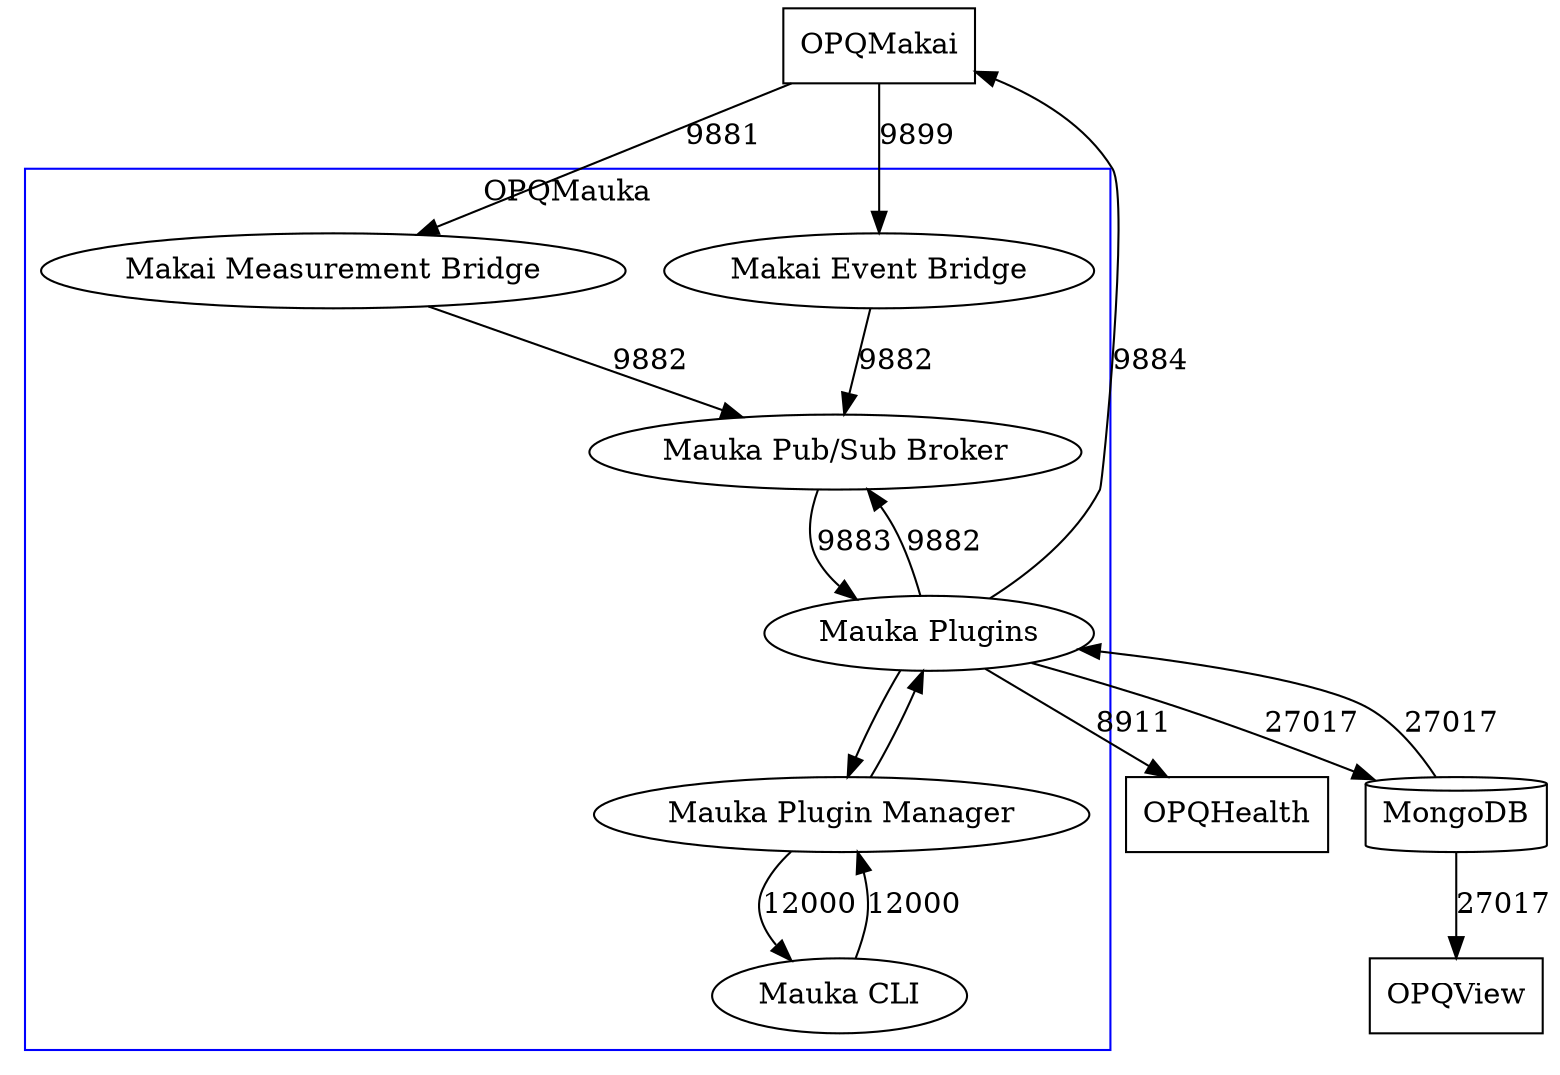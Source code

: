 digraph mauka_services_diagram {
    OPQMakai[shape=box];

    subgraph cluster_mauka {
        label="OPQMauka";
        MakaiMeasurementBridge [label="Makai Measurement Bridge"];
        MakaiEventBridge [label="Makai Event Bridge"];
        PubSubBroker [label="Mauka Pub/Sub Broker"];
        MaukaPlugins [label="Mauka Plugins"];
        MaukaPluginManager [label="Mauka Plugin Manager"];
        MaukaCli [label="Mauka CLI"]
        color=blue;

        MakaiMeasurementBridge -> PubSubBroker [label="9882"]
        MakaiEventBridge -> PubSubBroker [label="9882"]
        PubSubBroker -> MaukaPlugins [label="9883"]
        MaukaPlugins -> PubSubBroker [label="9882"]
        MaukaPlugins -> MaukaPluginManager
        MaukaPluginManager -> MaukaPlugins
        MaukaCli -> MaukaPluginManager [label="12000"]
        MaukaPluginManager -> MaukaCli [label="12000"]
    }

    OPQMakai -> MakaiMeasurementBridge [label="9881"]
    OPQMakai -> MakaiEventBridge [label="9899"]

    OPQHealth[shape=box];
    OPQView[shape=box]
    MongoDB[shape=cylinder];

    MaukaPlugins -> MongoDB [label="27017"]
    MongoDB -> MaukaPlugins [label="27017"]
    MaukaPlugins -> OPQHealth [label="8911"]

    MongoDB -> OPQView [label="27017"]

    MaukaPlugins -> OPQMakai [label="9884"]
}